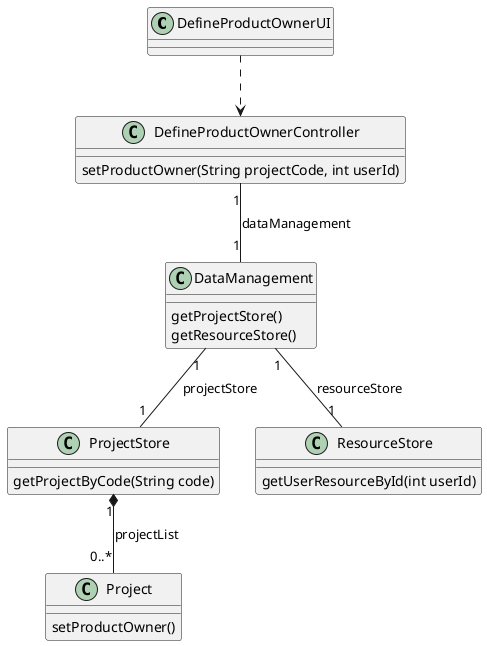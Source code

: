 @startuml
'https://plantuml.com/class-diagram

class DefineProductOwnerUI
class DefineProductOwnerController
class DataManagement
class ProjectStore

DefineProductOwnerUI ..> DefineProductOwnerController
DataManagement "1" -down- "1" ProjectStore: projectStore
DataManagement "1" -down- "1" ResourceStore: resourceStore
ProjectStore "1" *-down- "0..*" Project : "projectList"
DefineProductOwnerController "1" -down- "1" DataManagement : "dataManagement"

class DefineProductOwnerController {
setProductOwner(String projectCode, int userId)
}

class DataManagement {
getProjectStore()
getResourceStore()
}

class ProjectStore {
getProjectByCode(String code)
}

class Project {
setProductOwner()
}

class ResourceStore {
getUserResourceById(int userId)
}

@enduml
